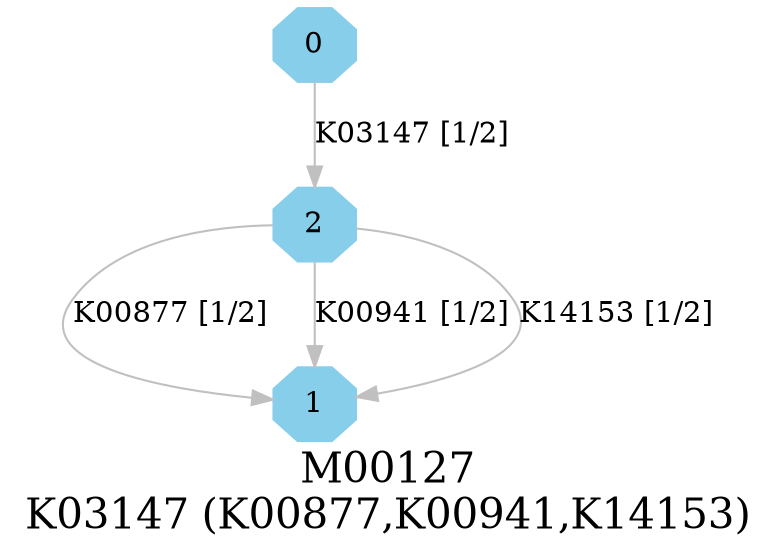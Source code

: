 digraph G {
graph [label="M00127
K03147 (K00877,K00941,K14153)",fontsize=20];
node [shape=box,style=filled];
edge [len=3,color=grey];
{node [width=.3,height=.3,shape=octagon,style=filled,color=skyblue] 0 1 2 }
0 -> 2 [label="K03147 [1/2]"];
2 -> 1 [label="K00877 [1/2]"];
2 -> 1 [label="K00941 [1/2]"];
2 -> 1 [label="K14153 [1/2]"];
}